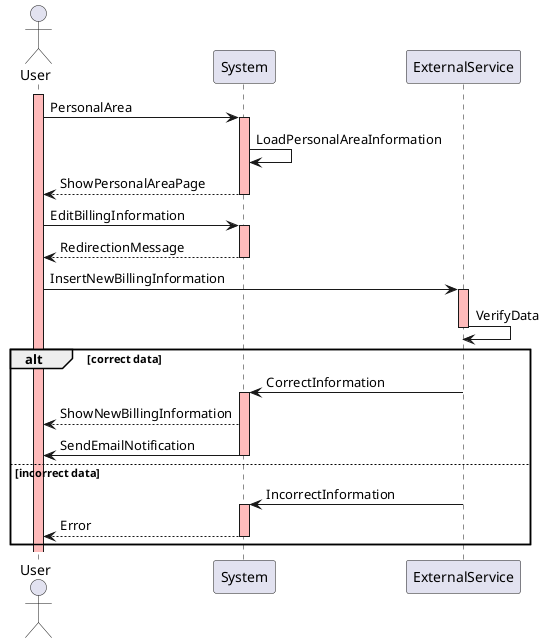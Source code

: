 @startuml

actor User
participant System
participant ExternalService

activate User #FFBBBB
User -> System: PersonalArea
activate System #FFBBBB
System -> System: LoadPersonalAreaInformation
System --> User: ShowPersonalAreaPage
deactivate System
User -> System: EditBillingInformation
activate System #FFBBBB
System --> User: RedirectionMessage
deactivate System
User -> ExternalService: InsertNewBillingInformation
activate ExternalService #FFBBBB
ExternalService -> ExternalService: VerifyData
deactivate ExternalService

alt correct data
  ExternalService -> System: CorrectInformation
  activate System #FFBBBB
  System --> User: ShowNewBillingInformation
  System -> User: SendEmailNotification
  deactivate System
else incorrect data
  ExternalService -> System: IncorrectInformation
  activate System #FFBBBB
  System --> User: Error
  deactivate System
end

@enduml
